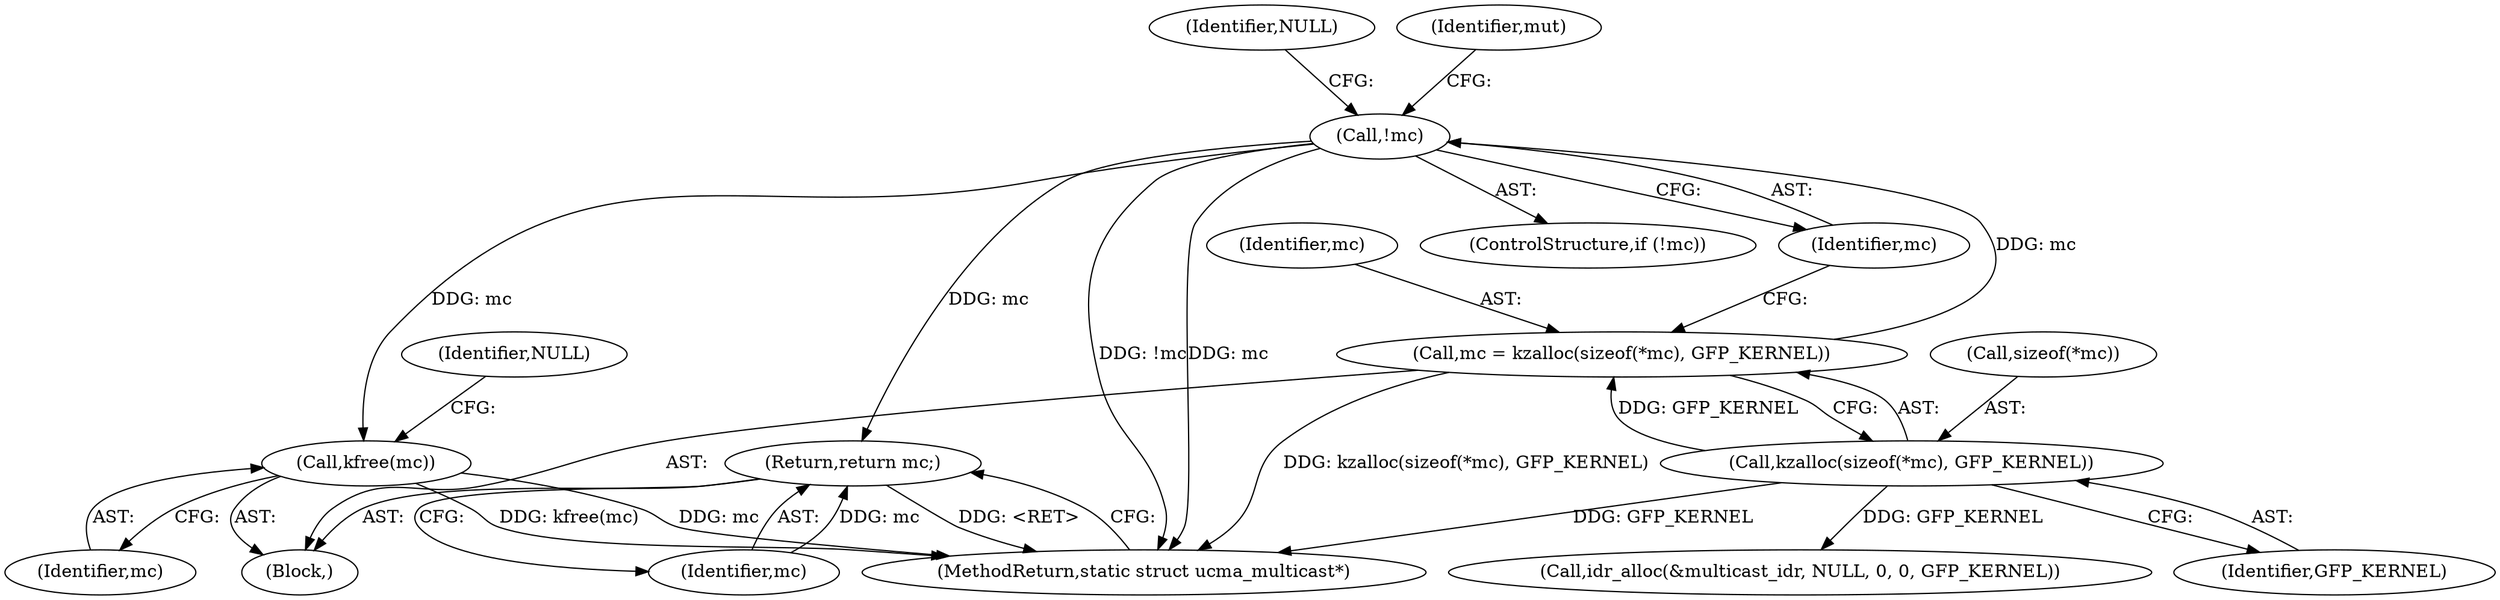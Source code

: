 digraph "0_linux_cb2595c1393b4a5211534e6f0a0fbad369e21ad8@pointer" {
"1000112" [label="(Call,!mc)"];
"1000104" [label="(Call,mc = kzalloc(sizeof(*mc), GFP_KERNEL))"];
"1000106" [label="(Call,kzalloc(sizeof(*mc), GFP_KERNEL))"];
"1000154" [label="(Return,return mc;)"];
"1000157" [label="(Call,kfree(mc))"];
"1000161" [label="(MethodReturn,static struct ucma_multicast*)"];
"1000157" [label="(Call,kfree(mc))"];
"1000123" [label="(Call,idr_alloc(&multicast_idr, NULL, 0, 0, GFP_KERNEL))"];
"1000115" [label="(Identifier,NULL)"];
"1000160" [label="(Identifier,NULL)"];
"1000104" [label="(Call,mc = kzalloc(sizeof(*mc), GFP_KERNEL))"];
"1000112" [label="(Call,!mc)"];
"1000105" [label="(Identifier,mc)"];
"1000110" [label="(Identifier,GFP_KERNEL)"];
"1000155" [label="(Identifier,mc)"];
"1000102" [label="(Block,)"];
"1000158" [label="(Identifier,mc)"];
"1000154" [label="(Return,return mc;)"];
"1000111" [label="(ControlStructure,if (!mc))"];
"1000113" [label="(Identifier,mc)"];
"1000118" [label="(Identifier,mut)"];
"1000106" [label="(Call,kzalloc(sizeof(*mc), GFP_KERNEL))"];
"1000107" [label="(Call,sizeof(*mc))"];
"1000112" -> "1000111"  [label="AST: "];
"1000112" -> "1000113"  [label="CFG: "];
"1000113" -> "1000112"  [label="AST: "];
"1000115" -> "1000112"  [label="CFG: "];
"1000118" -> "1000112"  [label="CFG: "];
"1000112" -> "1000161"  [label="DDG: !mc"];
"1000112" -> "1000161"  [label="DDG: mc"];
"1000104" -> "1000112"  [label="DDG: mc"];
"1000112" -> "1000154"  [label="DDG: mc"];
"1000112" -> "1000157"  [label="DDG: mc"];
"1000104" -> "1000102"  [label="AST: "];
"1000104" -> "1000106"  [label="CFG: "];
"1000105" -> "1000104"  [label="AST: "];
"1000106" -> "1000104"  [label="AST: "];
"1000113" -> "1000104"  [label="CFG: "];
"1000104" -> "1000161"  [label="DDG: kzalloc(sizeof(*mc), GFP_KERNEL)"];
"1000106" -> "1000104"  [label="DDG: GFP_KERNEL"];
"1000106" -> "1000110"  [label="CFG: "];
"1000107" -> "1000106"  [label="AST: "];
"1000110" -> "1000106"  [label="AST: "];
"1000106" -> "1000161"  [label="DDG: GFP_KERNEL"];
"1000106" -> "1000123"  [label="DDG: GFP_KERNEL"];
"1000154" -> "1000102"  [label="AST: "];
"1000154" -> "1000155"  [label="CFG: "];
"1000155" -> "1000154"  [label="AST: "];
"1000161" -> "1000154"  [label="CFG: "];
"1000154" -> "1000161"  [label="DDG: <RET>"];
"1000155" -> "1000154"  [label="DDG: mc"];
"1000157" -> "1000102"  [label="AST: "];
"1000157" -> "1000158"  [label="CFG: "];
"1000158" -> "1000157"  [label="AST: "];
"1000160" -> "1000157"  [label="CFG: "];
"1000157" -> "1000161"  [label="DDG: kfree(mc)"];
"1000157" -> "1000161"  [label="DDG: mc"];
}
